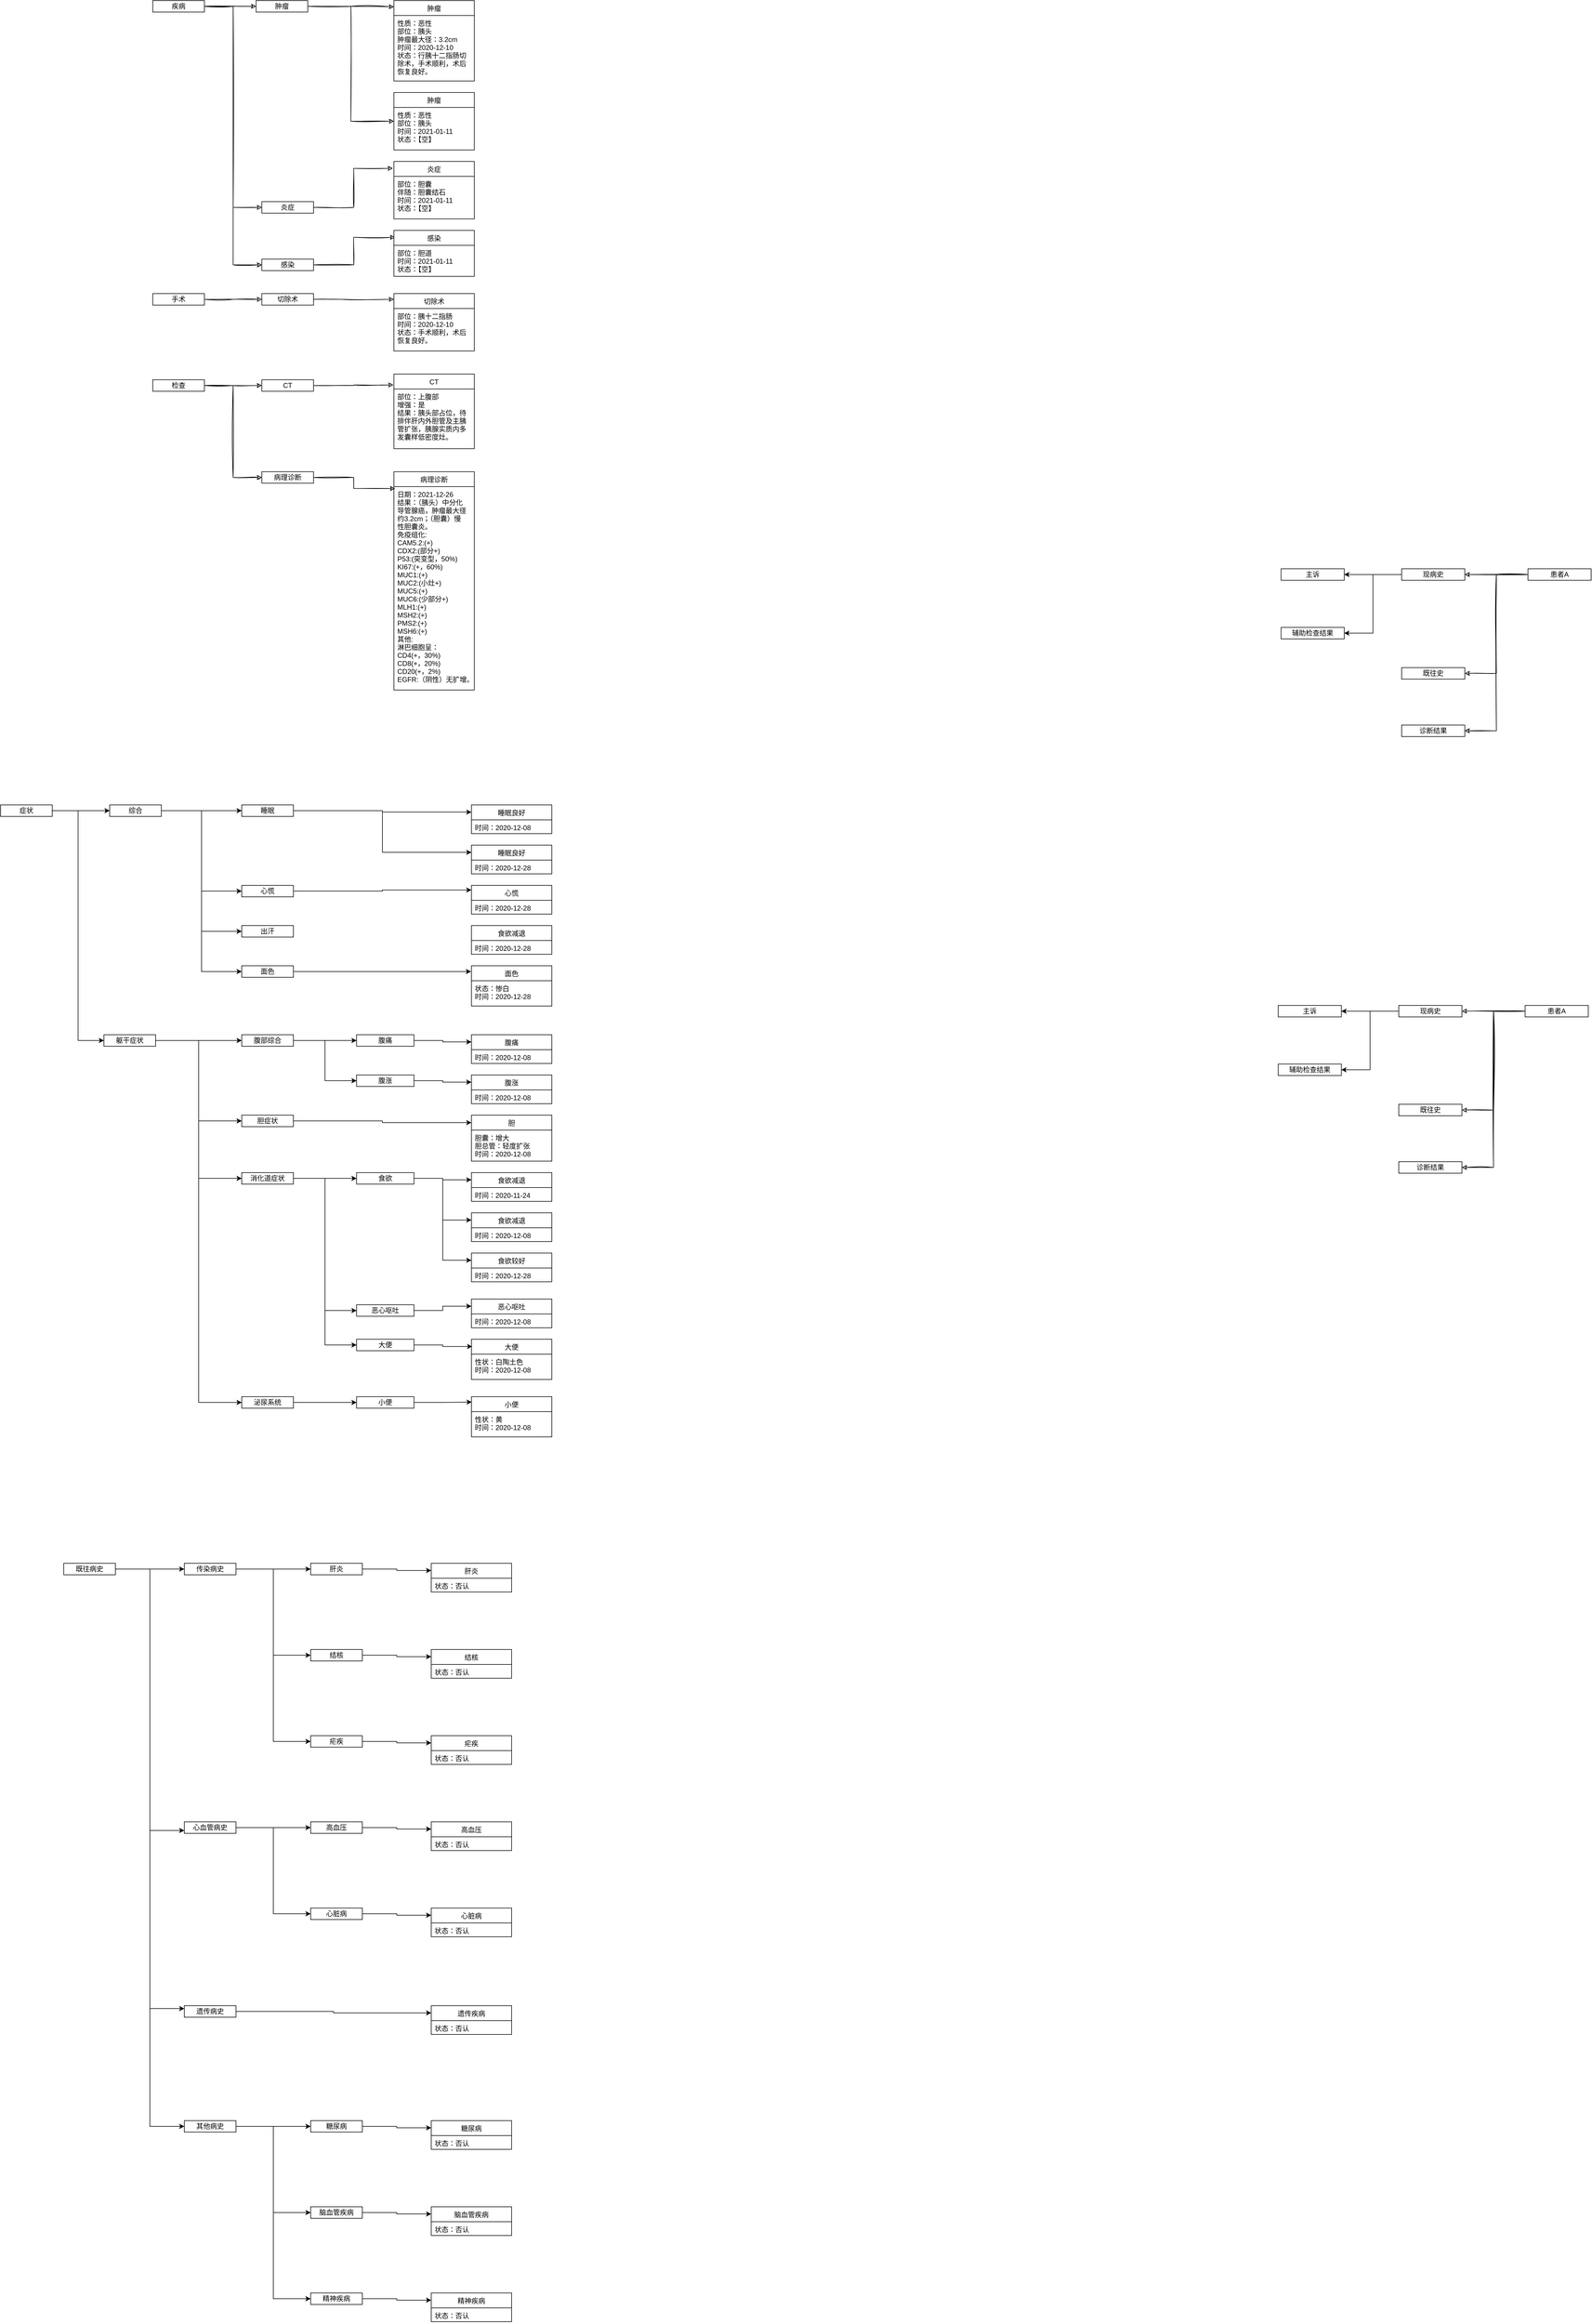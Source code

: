 <mxfile version="15.3.7" type="github">
  <diagram id="rdcxbeQPXJBi-1US10Wj" name="Page-1">
    <mxGraphModel dx="9291" dy="3809" grid="1" gridSize="10" guides="1" tooltips="1" connect="1" arrows="1" fold="1" page="1" pageScale="1" pageWidth="3300" pageHeight="4681" math="0" shadow="0">
      <root>
        <mxCell id="0" />
        <mxCell id="1" parent="0" />
        <mxCell id="RzvoCI_BBaKcWjOHwhh5-71" value="" style="edgeStyle=orthogonalEdgeStyle;rounded=0;sketch=1;orthogonalLoop=1;jettySize=auto;html=1;" parent="1" source="RzvoCI_BBaKcWjOHwhh5-72" target="RzvoCI_BBaKcWjOHwhh5-73" edge="1">
          <mxGeometry relative="1" as="geometry" />
        </mxCell>
        <mxCell id="RzvoCI_BBaKcWjOHwhh5-91" style="edgeStyle=orthogonalEdgeStyle;rounded=0;sketch=1;orthogonalLoop=1;jettySize=auto;html=1;entryX=0;entryY=0.5;entryDx=0;entryDy=0;" parent="1" source="RzvoCI_BBaKcWjOHwhh5-72" target="RzvoCI_BBaKcWjOHwhh5-90" edge="1">
          <mxGeometry relative="1" as="geometry" />
        </mxCell>
        <mxCell id="RzvoCI_BBaKcWjOHwhh5-99" style="edgeStyle=orthogonalEdgeStyle;rounded=0;sketch=1;orthogonalLoop=1;jettySize=auto;html=1;entryX=0;entryY=0.5;entryDx=0;entryDy=0;" parent="1" source="RzvoCI_BBaKcWjOHwhh5-72" target="RzvoCI_BBaKcWjOHwhh5-95" edge="1">
          <mxGeometry relative="1" as="geometry" />
        </mxCell>
        <mxCell id="RzvoCI_BBaKcWjOHwhh5-72" value="疾病" style="rounded=0;whiteSpace=wrap;html=1;" parent="1" vertex="1">
          <mxGeometry x="490" y="300" width="90" height="20" as="geometry" />
        </mxCell>
        <mxCell id="RzvoCI_BBaKcWjOHwhh5-87" style="edgeStyle=orthogonalEdgeStyle;rounded=0;sketch=1;orthogonalLoop=1;jettySize=auto;html=1;entryX=0;entryY=0.5;entryDx=0;entryDy=0;" parent="1" source="RzvoCI_BBaKcWjOHwhh5-73" target="RzvoCI_BBaKcWjOHwhh5-85" edge="1">
          <mxGeometry relative="1" as="geometry" />
        </mxCell>
        <mxCell id="RzvoCI_BBaKcWjOHwhh5-88" style="edgeStyle=orthogonalEdgeStyle;rounded=0;sketch=1;orthogonalLoop=1;jettySize=auto;html=1;entryX=0;entryY=0.077;entryDx=0;entryDy=0;entryPerimeter=0;" parent="1" source="RzvoCI_BBaKcWjOHwhh5-73" target="RzvoCI_BBaKcWjOHwhh5-80" edge="1">
          <mxGeometry relative="1" as="geometry" />
        </mxCell>
        <mxCell id="RzvoCI_BBaKcWjOHwhh5-73" value="肿瘤" style="rounded=0;whiteSpace=wrap;html=1;" parent="1" vertex="1">
          <mxGeometry x="670" y="300" width="90" height="20" as="geometry" />
        </mxCell>
        <mxCell id="RzvoCI_BBaKcWjOHwhh5-80" value="肿瘤" style="swimlane;fontStyle=0;childLayout=stackLayout;horizontal=1;startSize=26;horizontalStack=0;resizeParent=1;resizeParentMax=0;resizeLast=0;collapsible=1;marginBottom=0;" parent="1" vertex="1">
          <mxGeometry x="910" y="300" width="140" height="140" as="geometry">
            <mxRectangle x="500" y="50" width="60" height="26" as="alternateBounds" />
          </mxGeometry>
        </mxCell>
        <mxCell id="RzvoCI_BBaKcWjOHwhh5-83" value="性质：恶性&#xa;部位：胰头&#xa;肿瘤最大径：3.2cm&#xa;时间：2020-12-10&#xa;状态：行胰十二指肠切&#xa;除术，手术顺利，术后&#xa;恢复良好。" style="text;strokeColor=none;fillColor=none;align=left;verticalAlign=top;spacingLeft=4;spacingRight=4;overflow=hidden;rotatable=0;points=[[0,0.5],[1,0.5]];portConstraint=eastwest;" parent="RzvoCI_BBaKcWjOHwhh5-80" vertex="1">
          <mxGeometry y="26" width="140" height="114" as="geometry" />
        </mxCell>
        <mxCell id="RzvoCI_BBaKcWjOHwhh5-85" value="肿瘤" style="swimlane;fontStyle=0;childLayout=stackLayout;horizontal=1;startSize=26;horizontalStack=0;resizeParent=1;resizeParentMax=0;resizeLast=0;collapsible=1;marginBottom=0;" parent="1" vertex="1">
          <mxGeometry x="910" y="460" width="140" height="100" as="geometry">
            <mxRectangle x="500" y="210" width="60" height="26" as="alternateBounds" />
          </mxGeometry>
        </mxCell>
        <mxCell id="RzvoCI_BBaKcWjOHwhh5-86" value="性质：恶性&#xa;部位：胰头&#xa;时间：2021-01-11&#xa;状态：【空】" style="text;strokeColor=none;fillColor=none;align=left;verticalAlign=top;spacingLeft=4;spacingRight=4;overflow=hidden;rotatable=0;points=[[0,0.5],[1,0.5]];portConstraint=eastwest;" parent="RzvoCI_BBaKcWjOHwhh5-85" vertex="1">
          <mxGeometry y="26" width="140" height="74" as="geometry" />
        </mxCell>
        <mxCell id="RzvoCI_BBaKcWjOHwhh5-94" style="edgeStyle=orthogonalEdgeStyle;rounded=0;sketch=1;orthogonalLoop=1;jettySize=auto;html=1;entryX=-0.014;entryY=0.12;entryDx=0;entryDy=0;entryPerimeter=0;" parent="1" source="RzvoCI_BBaKcWjOHwhh5-90" target="RzvoCI_BBaKcWjOHwhh5-92" edge="1">
          <mxGeometry relative="1" as="geometry" />
        </mxCell>
        <mxCell id="RzvoCI_BBaKcWjOHwhh5-90" value="炎症" style="rounded=0;whiteSpace=wrap;html=1;" parent="1" vertex="1">
          <mxGeometry x="680" y="650" width="90" height="20" as="geometry" />
        </mxCell>
        <mxCell id="RzvoCI_BBaKcWjOHwhh5-92" value="炎症" style="swimlane;fontStyle=0;childLayout=stackLayout;horizontal=1;startSize=26;horizontalStack=0;resizeParent=1;resizeParentMax=0;resizeLast=0;collapsible=1;marginBottom=0;" parent="1" vertex="1">
          <mxGeometry x="910" y="580" width="140" height="100" as="geometry">
            <mxRectangle x="500" y="330" width="60" height="26" as="alternateBounds" />
          </mxGeometry>
        </mxCell>
        <mxCell id="RzvoCI_BBaKcWjOHwhh5-93" value="部位：胆囊&#xa;伴随：胆囊结石&#xa;时间：2021-01-11&#xa;状态：【空】" style="text;strokeColor=none;fillColor=none;align=left;verticalAlign=top;spacingLeft=4;spacingRight=4;overflow=hidden;rotatable=0;points=[[0,0.5],[1,0.5]];portConstraint=eastwest;" parent="RzvoCI_BBaKcWjOHwhh5-92" vertex="1">
          <mxGeometry y="26" width="140" height="74" as="geometry" />
        </mxCell>
        <mxCell id="RzvoCI_BBaKcWjOHwhh5-100" style="edgeStyle=orthogonalEdgeStyle;rounded=0;sketch=1;orthogonalLoop=1;jettySize=auto;html=1;entryX=0.014;entryY=0.15;entryDx=0;entryDy=0;entryPerimeter=0;" parent="1" source="RzvoCI_BBaKcWjOHwhh5-95" target="RzvoCI_BBaKcWjOHwhh5-97" edge="1">
          <mxGeometry relative="1" as="geometry" />
        </mxCell>
        <mxCell id="RzvoCI_BBaKcWjOHwhh5-95" value="感染" style="rounded=0;whiteSpace=wrap;html=1;" parent="1" vertex="1">
          <mxGeometry x="680" y="750" width="90" height="20" as="geometry" />
        </mxCell>
        <mxCell id="RzvoCI_BBaKcWjOHwhh5-97" value="感染" style="swimlane;fontStyle=0;childLayout=stackLayout;horizontal=1;startSize=26;horizontalStack=0;resizeParent=1;resizeParentMax=0;resizeLast=0;collapsible=1;marginBottom=0;" parent="1" vertex="1">
          <mxGeometry x="910" y="700" width="140" height="80" as="geometry">
            <mxRectangle x="500" y="450" width="60" height="26" as="alternateBounds" />
          </mxGeometry>
        </mxCell>
        <mxCell id="RzvoCI_BBaKcWjOHwhh5-98" value="部位：胆道&#xa;时间：2021-01-11&#xa;状态：【空】" style="text;strokeColor=none;fillColor=none;align=left;verticalAlign=top;spacingLeft=4;spacingRight=4;overflow=hidden;rotatable=0;points=[[0,0.5],[1,0.5]];portConstraint=eastwest;" parent="RzvoCI_BBaKcWjOHwhh5-97" vertex="1">
          <mxGeometry y="26" width="140" height="54" as="geometry" />
        </mxCell>
        <mxCell id="RzvoCI_BBaKcWjOHwhh5-102" style="edgeStyle=orthogonalEdgeStyle;rounded=0;sketch=1;orthogonalLoop=1;jettySize=auto;html=1;" parent="1" source="RzvoCI_BBaKcWjOHwhh5-101" edge="1">
          <mxGeometry relative="1" as="geometry">
            <mxPoint x="680" y="820" as="targetPoint" />
          </mxGeometry>
        </mxCell>
        <mxCell id="RzvoCI_BBaKcWjOHwhh5-101" value="手术" style="rounded=0;whiteSpace=wrap;html=1;" parent="1" vertex="1">
          <mxGeometry x="490" y="810" width="90" height="20" as="geometry" />
        </mxCell>
        <mxCell id="RzvoCI_BBaKcWjOHwhh5-104" style="edgeStyle=orthogonalEdgeStyle;rounded=0;sketch=1;orthogonalLoop=1;jettySize=auto;html=1;" parent="1" source="RzvoCI_BBaKcWjOHwhh5-103" edge="1">
          <mxGeometry relative="1" as="geometry">
            <mxPoint x="910" y="820" as="targetPoint" />
            <Array as="points">
              <mxPoint x="820" y="820" />
              <mxPoint x="820" y="820" />
            </Array>
          </mxGeometry>
        </mxCell>
        <mxCell id="RzvoCI_BBaKcWjOHwhh5-103" value="切除术" style="rounded=0;whiteSpace=wrap;html=1;" parent="1" vertex="1">
          <mxGeometry x="680" y="810" width="90" height="20" as="geometry" />
        </mxCell>
        <mxCell id="RzvoCI_BBaKcWjOHwhh5-105" value="切除术" style="swimlane;fontStyle=0;childLayout=stackLayout;horizontal=1;startSize=26;horizontalStack=0;resizeParent=1;resizeParentMax=0;resizeLast=0;collapsible=1;marginBottom=0;" parent="1" vertex="1">
          <mxGeometry x="910" y="810" width="140" height="100" as="geometry">
            <mxRectangle x="500" y="560" width="60" height="26" as="alternateBounds" />
          </mxGeometry>
        </mxCell>
        <mxCell id="RzvoCI_BBaKcWjOHwhh5-106" value="部位：胰十二指肠&#xa;时间：2020-12-10&#xa;状态：手术顺利，术后&#xa;恢复良好。" style="text;strokeColor=none;fillColor=none;align=left;verticalAlign=top;spacingLeft=4;spacingRight=4;overflow=hidden;rotatable=0;points=[[0,0.5],[1,0.5]];portConstraint=eastwest;" parent="RzvoCI_BBaKcWjOHwhh5-105" vertex="1">
          <mxGeometry y="26" width="140" height="74" as="geometry" />
        </mxCell>
        <mxCell id="RzvoCI_BBaKcWjOHwhh5-108" style="edgeStyle=orthogonalEdgeStyle;rounded=0;sketch=1;orthogonalLoop=1;jettySize=auto;html=1;" parent="1" source="RzvoCI_BBaKcWjOHwhh5-107" edge="1">
          <mxGeometry relative="1" as="geometry">
            <mxPoint x="680" y="970" as="targetPoint" />
          </mxGeometry>
        </mxCell>
        <mxCell id="RzvoCI_BBaKcWjOHwhh5-119" style="edgeStyle=orthogonalEdgeStyle;rounded=0;sketch=1;orthogonalLoop=1;jettySize=auto;html=1;entryX=0;entryY=0.5;entryDx=0;entryDy=0;" parent="1" source="RzvoCI_BBaKcWjOHwhh5-107" target="RzvoCI_BBaKcWjOHwhh5-117" edge="1">
          <mxGeometry relative="1" as="geometry" />
        </mxCell>
        <mxCell id="RzvoCI_BBaKcWjOHwhh5-107" value="检查" style="rounded=0;whiteSpace=wrap;html=1;" parent="1" vertex="1">
          <mxGeometry x="490" y="960" width="90" height="20" as="geometry" />
        </mxCell>
        <mxCell id="RzvoCI_BBaKcWjOHwhh5-112" style="edgeStyle=orthogonalEdgeStyle;rounded=0;sketch=1;orthogonalLoop=1;jettySize=auto;html=1;entryX=-0.007;entryY=0.146;entryDx=0;entryDy=0;entryPerimeter=0;" parent="1" source="RzvoCI_BBaKcWjOHwhh5-109" target="RzvoCI_BBaKcWjOHwhh5-110" edge="1">
          <mxGeometry relative="1" as="geometry" />
        </mxCell>
        <mxCell id="RzvoCI_BBaKcWjOHwhh5-109" value="CT" style="rounded=0;whiteSpace=wrap;html=1;" parent="1" vertex="1">
          <mxGeometry x="680" y="960" width="90" height="20" as="geometry" />
        </mxCell>
        <mxCell id="RzvoCI_BBaKcWjOHwhh5-110" value="CT" style="swimlane;fontStyle=0;childLayout=stackLayout;horizontal=1;startSize=26;horizontalStack=0;resizeParent=1;resizeParentMax=0;resizeLast=0;collapsible=1;marginBottom=0;" parent="1" vertex="1">
          <mxGeometry x="910" y="950" width="140" height="130" as="geometry">
            <mxRectangle x="500" y="700" width="60" height="26" as="alternateBounds" />
          </mxGeometry>
        </mxCell>
        <mxCell id="RzvoCI_BBaKcWjOHwhh5-111" value="部位：上腹部&#xa;增强：是&#xa;结果：胰头部占位，待&#xa;排伴肝内外胆管及主胰&#xa;管扩张，胰腺实质内多&#xa;发囊样低密度灶。" style="text;strokeColor=none;fillColor=none;align=left;verticalAlign=top;spacingLeft=4;spacingRight=4;overflow=hidden;rotatable=0;points=[[0,0.5],[1,0.5]];portConstraint=eastwest;" parent="RzvoCI_BBaKcWjOHwhh5-110" vertex="1">
          <mxGeometry y="26" width="140" height="104" as="geometry" />
        </mxCell>
        <mxCell id="RzvoCI_BBaKcWjOHwhh5-115" value="病理诊断" style="swimlane;fontStyle=0;childLayout=stackLayout;horizontal=1;startSize=26;horizontalStack=0;resizeParent=1;resizeParentMax=0;resizeLast=0;collapsible=1;marginBottom=0;" parent="1" vertex="1">
          <mxGeometry x="910" y="1120" width="140" height="380" as="geometry">
            <mxRectangle x="500" y="870" width="60" height="26" as="alternateBounds" />
          </mxGeometry>
        </mxCell>
        <mxCell id="RzvoCI_BBaKcWjOHwhh5-116" value="日期：2021-12-26&#xa;结果：（胰头）中分化&#xa;导管腺癌，肿瘤最大径&#xa;约3.2cm；（胆囊）慢&#xa;性胆囊炎。&#xa;免疫组化:&#xa;CAM5.2:(+)&#xa;CDX2:(部分+)&#xa;P53:(突变型，50%)&#xa;KI67:(+，60%)&#xa;MUC1:(+)&#xa;MUC2:(小灶+)&#xa;MUC5:(+)&#xa;MUC6:(少部分+)&#xa;MLH1:(+)&#xa;MSH2:(+)&#xa;PMS2:(+)&#xa;MSH6:(+)&#xa;其他:&#xa;淋巴细胞呈：&#xa;CD4(+，30%)&#xa;CD8(+，20%)&#xa;CD20(+，2%)&#xa;EGFR:（阴性）无扩增。" style="text;strokeColor=none;fillColor=none;align=left;verticalAlign=top;spacingLeft=4;spacingRight=4;overflow=hidden;rotatable=0;points=[[0,0.5],[1,0.5]];portConstraint=eastwest;" parent="RzvoCI_BBaKcWjOHwhh5-115" vertex="1">
          <mxGeometry y="26" width="140" height="354" as="geometry" />
        </mxCell>
        <mxCell id="RzvoCI_BBaKcWjOHwhh5-118" style="edgeStyle=orthogonalEdgeStyle;rounded=0;sketch=1;orthogonalLoop=1;jettySize=auto;html=1;entryX=0.014;entryY=0.077;entryDx=0;entryDy=0;entryPerimeter=0;" parent="1" source="RzvoCI_BBaKcWjOHwhh5-117" target="RzvoCI_BBaKcWjOHwhh5-115" edge="1">
          <mxGeometry relative="1" as="geometry" />
        </mxCell>
        <mxCell id="RzvoCI_BBaKcWjOHwhh5-117" value="病理诊断" style="rounded=0;whiteSpace=wrap;html=1;" parent="1" vertex="1">
          <mxGeometry x="680" y="1120" width="90" height="20" as="geometry" />
        </mxCell>
        <mxCell id="RzvoCI_BBaKcWjOHwhh5-136" style="edgeStyle=orthogonalEdgeStyle;rounded=0;sketch=1;orthogonalLoop=1;jettySize=auto;html=1;entryX=1;entryY=0.5;entryDx=0;entryDy=0;" parent="1" source="RzvoCI_BBaKcWjOHwhh5-131" target="RzvoCI_BBaKcWjOHwhh5-132" edge="1">
          <mxGeometry relative="1" as="geometry" />
        </mxCell>
        <mxCell id="RzvoCI_BBaKcWjOHwhh5-137" style="edgeStyle=orthogonalEdgeStyle;rounded=0;sketch=1;orthogonalLoop=1;jettySize=auto;html=1;entryX=1;entryY=0.5;entryDx=0;entryDy=0;" parent="1" source="RzvoCI_BBaKcWjOHwhh5-131" target="RzvoCI_BBaKcWjOHwhh5-133" edge="1">
          <mxGeometry relative="1" as="geometry" />
        </mxCell>
        <mxCell id="RzvoCI_BBaKcWjOHwhh5-154" style="edgeStyle=orthogonalEdgeStyle;rounded=0;sketch=1;orthogonalLoop=1;jettySize=auto;html=1;entryX=1;entryY=0.5;entryDx=0;entryDy=0;" parent="1" source="RzvoCI_BBaKcWjOHwhh5-131" target="RzvoCI_BBaKcWjOHwhh5-153" edge="1">
          <mxGeometry relative="1" as="geometry" />
        </mxCell>
        <mxCell id="RzvoCI_BBaKcWjOHwhh5-131" value="患者A" style="rounded=0;whiteSpace=wrap;html=1;" parent="1" vertex="1">
          <mxGeometry x="2885" y="1289" width="110" height="20" as="geometry" />
        </mxCell>
        <mxCell id="ZXJBw4mrfqloIPGzwTQ9-58" style="edgeStyle=orthogonalEdgeStyle;rounded=0;orthogonalLoop=1;jettySize=auto;html=1;entryX=1;entryY=0.5;entryDx=0;entryDy=0;" edge="1" parent="1" source="RzvoCI_BBaKcWjOHwhh5-132" target="RzvoCI_BBaKcWjOHwhh5-134">
          <mxGeometry relative="1" as="geometry" />
        </mxCell>
        <mxCell id="ZXJBw4mrfqloIPGzwTQ9-62" style="edgeStyle=orthogonalEdgeStyle;rounded=0;orthogonalLoop=1;jettySize=auto;html=1;entryX=1;entryY=0.5;entryDx=0;entryDy=0;" edge="1" parent="1" source="RzvoCI_BBaKcWjOHwhh5-132" target="ZXJBw4mrfqloIPGzwTQ9-61">
          <mxGeometry relative="1" as="geometry" />
        </mxCell>
        <mxCell id="RzvoCI_BBaKcWjOHwhh5-132" value="现病史" style="rounded=0;whiteSpace=wrap;html=1;" parent="1" vertex="1">
          <mxGeometry x="2665" y="1289" width="110" height="20" as="geometry" />
        </mxCell>
        <mxCell id="RzvoCI_BBaKcWjOHwhh5-133" value="既往史" style="rounded=0;whiteSpace=wrap;html=1;" parent="1" vertex="1">
          <mxGeometry x="2665" y="1461" width="110" height="20" as="geometry" />
        </mxCell>
        <mxCell id="RzvoCI_BBaKcWjOHwhh5-134" value="主诉" style="rounded=0;whiteSpace=wrap;html=1;" parent="1" vertex="1">
          <mxGeometry x="2455" y="1289" width="110" height="20" as="geometry" />
        </mxCell>
        <mxCell id="RzvoCI_BBaKcWjOHwhh5-153" value="诊断结果" style="rounded=0;whiteSpace=wrap;html=1;" parent="1" vertex="1">
          <mxGeometry x="2665" y="1561" width="110" height="20" as="geometry" />
        </mxCell>
        <mxCell id="CaC39GcU_LWytFDW4f8w-45" style="edgeStyle=orthogonalEdgeStyle;rounded=0;orthogonalLoop=1;jettySize=auto;html=1;entryX=0;entryY=0.5;entryDx=0;entryDy=0;" parent="1" source="CaC39GcU_LWytFDW4f8w-3" target="CaC39GcU_LWytFDW4f8w-44" edge="1">
          <mxGeometry relative="1" as="geometry" />
        </mxCell>
        <mxCell id="ZXJBw4mrfqloIPGzwTQ9-129" style="edgeStyle=orthogonalEdgeStyle;rounded=0;orthogonalLoop=1;jettySize=auto;html=1;entryX=0;entryY=0.5;entryDx=0;entryDy=0;" edge="1" parent="1" source="CaC39GcU_LWytFDW4f8w-3" target="ZXJBw4mrfqloIPGzwTQ9-102">
          <mxGeometry relative="1" as="geometry" />
        </mxCell>
        <mxCell id="CaC39GcU_LWytFDW4f8w-3" value="症状" style="rounded=0;whiteSpace=wrap;html=1;" parent="1" vertex="1">
          <mxGeometry x="225" y="1700" width="90" height="20" as="geometry" />
        </mxCell>
        <mxCell id="CaC39GcU_LWytFDW4f8w-29" style="edgeStyle=orthogonalEdgeStyle;rounded=0;orthogonalLoop=1;jettySize=auto;html=1;entryX=0;entryY=0.5;entryDx=0;entryDy=0;" parent="1" source="CaC39GcU_LWytFDW4f8w-5" target="CaC39GcU_LWytFDW4f8w-28" edge="1">
          <mxGeometry relative="1" as="geometry" />
        </mxCell>
        <mxCell id="CaC39GcU_LWytFDW4f8w-5" value="泌尿系统" style="rounded=0;whiteSpace=wrap;html=1;" parent="1" vertex="1">
          <mxGeometry x="645" y="2730" width="90" height="20" as="geometry" />
        </mxCell>
        <mxCell id="CaC39GcU_LWytFDW4f8w-34" value="" style="edgeStyle=orthogonalEdgeStyle;rounded=0;orthogonalLoop=1;jettySize=auto;html=1;" parent="1" source="CaC39GcU_LWytFDW4f8w-11" target="CaC39GcU_LWytFDW4f8w-33" edge="1">
          <mxGeometry relative="1" as="geometry" />
        </mxCell>
        <mxCell id="CaC39GcU_LWytFDW4f8w-36" style="edgeStyle=orthogonalEdgeStyle;rounded=0;orthogonalLoop=1;jettySize=auto;html=1;entryX=0;entryY=0.5;entryDx=0;entryDy=0;" parent="1" source="CaC39GcU_LWytFDW4f8w-11" target="CaC39GcU_LWytFDW4f8w-35" edge="1">
          <mxGeometry relative="1" as="geometry" />
        </mxCell>
        <mxCell id="CaC39GcU_LWytFDW4f8w-11" value="腹部综合" style="rounded=0;whiteSpace=wrap;html=1;" parent="1" vertex="1">
          <mxGeometry x="645" y="2100" width="90" height="20" as="geometry" />
        </mxCell>
        <mxCell id="CaC39GcU_LWytFDW4f8w-20" value="小便" style="swimlane;fontStyle=0;childLayout=stackLayout;horizontal=1;startSize=26;horizontalStack=0;resizeParent=1;resizeParentMax=0;resizeLast=0;collapsible=1;marginBottom=0;" parent="1" vertex="1">
          <mxGeometry x="1045" y="2730" width="140" height="70" as="geometry">
            <mxRectangle x="500" y="1340" width="60" height="26" as="alternateBounds" />
          </mxGeometry>
        </mxCell>
        <mxCell id="CaC39GcU_LWytFDW4f8w-21" value="性状：黄&#xa;时间：2020-12-08 " style="text;strokeColor=none;fillColor=none;align=left;verticalAlign=top;spacingLeft=4;spacingRight=4;overflow=hidden;rotatable=0;points=[[0,0.5],[1,0.5]];portConstraint=eastwest;" parent="CaC39GcU_LWytFDW4f8w-20" vertex="1">
          <mxGeometry y="26" width="140" height="44" as="geometry" />
        </mxCell>
        <mxCell id="CaC39GcU_LWytFDW4f8w-22" value="大便" style="swimlane;fontStyle=0;childLayout=stackLayout;horizontal=1;startSize=26;horizontalStack=0;resizeParent=1;resizeParentMax=0;resizeLast=0;collapsible=1;marginBottom=0;" parent="1" vertex="1">
          <mxGeometry x="1045" y="2630" width="140" height="70" as="geometry">
            <mxRectangle x="500" y="1340" width="60" height="26" as="alternateBounds" />
          </mxGeometry>
        </mxCell>
        <mxCell id="CaC39GcU_LWytFDW4f8w-23" value="性状：白陶土色&#xa;时间：2020-12-08 " style="text;strokeColor=none;fillColor=none;align=left;verticalAlign=top;spacingLeft=4;spacingRight=4;overflow=hidden;rotatable=0;points=[[0,0.5],[1,0.5]];portConstraint=eastwest;" parent="CaC39GcU_LWytFDW4f8w-22" vertex="1">
          <mxGeometry y="26" width="140" height="44" as="geometry" />
        </mxCell>
        <mxCell id="CaC39GcU_LWytFDW4f8w-31" style="edgeStyle=orthogonalEdgeStyle;rounded=0;orthogonalLoop=1;jettySize=auto;html=1;entryX=0.01;entryY=0.18;entryDx=0;entryDy=0;entryPerimeter=0;" parent="1" source="CaC39GcU_LWytFDW4f8w-25" target="CaC39GcU_LWytFDW4f8w-22" edge="1">
          <mxGeometry relative="1" as="geometry" />
        </mxCell>
        <mxCell id="CaC39GcU_LWytFDW4f8w-25" value="大便" style="whiteSpace=wrap;html=1;rounded=0;" parent="1" vertex="1">
          <mxGeometry x="845" y="2630" width="100" height="20" as="geometry" />
        </mxCell>
        <mxCell id="CaC39GcU_LWytFDW4f8w-32" style="edgeStyle=orthogonalEdgeStyle;rounded=0;orthogonalLoop=1;jettySize=auto;html=1;entryX=0.004;entryY=0.133;entryDx=0;entryDy=0;entryPerimeter=0;" parent="1" source="CaC39GcU_LWytFDW4f8w-28" target="CaC39GcU_LWytFDW4f8w-20" edge="1">
          <mxGeometry relative="1" as="geometry" />
        </mxCell>
        <mxCell id="CaC39GcU_LWytFDW4f8w-28" value="小便" style="whiteSpace=wrap;html=1;rounded=0;" parent="1" vertex="1">
          <mxGeometry x="845" y="2730" width="100" height="20" as="geometry" />
        </mxCell>
        <mxCell id="CaC39GcU_LWytFDW4f8w-42" style="edgeStyle=orthogonalEdgeStyle;rounded=0;orthogonalLoop=1;jettySize=auto;html=1;entryX=0;entryY=0.25;entryDx=0;entryDy=0;" parent="1" source="CaC39GcU_LWytFDW4f8w-33" target="CaC39GcU_LWytFDW4f8w-37" edge="1">
          <mxGeometry relative="1" as="geometry" />
        </mxCell>
        <mxCell id="CaC39GcU_LWytFDW4f8w-33" value="腹痛" style="whiteSpace=wrap;html=1;rounded=0;" parent="1" vertex="1">
          <mxGeometry x="845" y="2100" width="100" height="20" as="geometry" />
        </mxCell>
        <mxCell id="CaC39GcU_LWytFDW4f8w-43" style="edgeStyle=orthogonalEdgeStyle;rounded=0;orthogonalLoop=1;jettySize=auto;html=1;entryX=0;entryY=0.25;entryDx=0;entryDy=0;" parent="1" source="CaC39GcU_LWytFDW4f8w-35" target="CaC39GcU_LWytFDW4f8w-40" edge="1">
          <mxGeometry relative="1" as="geometry" />
        </mxCell>
        <mxCell id="CaC39GcU_LWytFDW4f8w-35" value="腹涨" style="whiteSpace=wrap;html=1;rounded=0;" parent="1" vertex="1">
          <mxGeometry x="845" y="2170" width="100" height="20" as="geometry" />
        </mxCell>
        <mxCell id="CaC39GcU_LWytFDW4f8w-37" value="腹痛" style="swimlane;fontStyle=0;childLayout=stackLayout;horizontal=1;startSize=26;horizontalStack=0;resizeParent=1;resizeParentMax=0;resizeLast=0;collapsible=1;marginBottom=0;" parent="1" vertex="1">
          <mxGeometry x="1045" y="2100" width="140" height="50" as="geometry">
            <mxRectangle x="500" y="1340" width="60" height="26" as="alternateBounds" />
          </mxGeometry>
        </mxCell>
        <mxCell id="CaC39GcU_LWytFDW4f8w-38" value="时间：2020-12-08 " style="text;strokeColor=none;fillColor=none;align=left;verticalAlign=top;spacingLeft=4;spacingRight=4;overflow=hidden;rotatable=0;points=[[0,0.5],[1,0.5]];portConstraint=eastwest;" parent="CaC39GcU_LWytFDW4f8w-37" vertex="1">
          <mxGeometry y="26" width="140" height="24" as="geometry" />
        </mxCell>
        <mxCell id="CaC39GcU_LWytFDW4f8w-40" value="腹涨" style="swimlane;fontStyle=0;childLayout=stackLayout;horizontal=1;startSize=26;horizontalStack=0;resizeParent=1;resizeParentMax=0;resizeLast=0;collapsible=1;marginBottom=0;" parent="1" vertex="1">
          <mxGeometry x="1045" y="2170" width="140" height="50" as="geometry">
            <mxRectangle x="500" y="1340" width="60" height="26" as="alternateBounds" />
          </mxGeometry>
        </mxCell>
        <mxCell id="CaC39GcU_LWytFDW4f8w-41" value="时间：2020-12-08 " style="text;strokeColor=none;fillColor=none;align=left;verticalAlign=top;spacingLeft=4;spacingRight=4;overflow=hidden;rotatable=0;points=[[0,0.5],[1,0.5]];portConstraint=eastwest;" parent="CaC39GcU_LWytFDW4f8w-40" vertex="1">
          <mxGeometry y="26" width="140" height="24" as="geometry" />
        </mxCell>
        <mxCell id="CaC39GcU_LWytFDW4f8w-46" style="edgeStyle=orthogonalEdgeStyle;rounded=0;orthogonalLoop=1;jettySize=auto;html=1;" parent="1" source="CaC39GcU_LWytFDW4f8w-44" target="CaC39GcU_LWytFDW4f8w-11" edge="1">
          <mxGeometry relative="1" as="geometry" />
        </mxCell>
        <mxCell id="CaC39GcU_LWytFDW4f8w-48" style="edgeStyle=orthogonalEdgeStyle;rounded=0;orthogonalLoop=1;jettySize=auto;html=1;entryX=0;entryY=0.5;entryDx=0;entryDy=0;" parent="1" source="CaC39GcU_LWytFDW4f8w-44" target="CaC39GcU_LWytFDW4f8w-47" edge="1">
          <mxGeometry relative="1" as="geometry" />
        </mxCell>
        <mxCell id="CaC39GcU_LWytFDW4f8w-59" style="edgeStyle=orthogonalEdgeStyle;rounded=0;orthogonalLoop=1;jettySize=auto;html=1;entryX=0;entryY=0.5;entryDx=0;entryDy=0;" parent="1" source="CaC39GcU_LWytFDW4f8w-44" target="CaC39GcU_LWytFDW4f8w-54" edge="1">
          <mxGeometry relative="1" as="geometry" />
        </mxCell>
        <mxCell id="ZXJBw4mrfqloIPGzwTQ9-76" style="edgeStyle=orthogonalEdgeStyle;rounded=0;orthogonalLoop=1;jettySize=auto;html=1;entryX=0;entryY=0.5;entryDx=0;entryDy=0;" edge="1" parent="1" source="CaC39GcU_LWytFDW4f8w-44" target="CaC39GcU_LWytFDW4f8w-5">
          <mxGeometry relative="1" as="geometry" />
        </mxCell>
        <mxCell id="CaC39GcU_LWytFDW4f8w-44" value="躯干症状" style="rounded=0;whiteSpace=wrap;html=1;" parent="1" vertex="1">
          <mxGeometry x="405" y="2100" width="90" height="20" as="geometry" />
        </mxCell>
        <mxCell id="CaC39GcU_LWytFDW4f8w-53" style="edgeStyle=orthogonalEdgeStyle;rounded=0;orthogonalLoop=1;jettySize=auto;html=1;entryX=0;entryY=0.162;entryDx=0;entryDy=0;entryPerimeter=0;" parent="1" source="CaC39GcU_LWytFDW4f8w-47" target="CaC39GcU_LWytFDW4f8w-51" edge="1">
          <mxGeometry relative="1" as="geometry" />
        </mxCell>
        <mxCell id="CaC39GcU_LWytFDW4f8w-47" value="胆症状" style="rounded=0;whiteSpace=wrap;html=1;" parent="1" vertex="1">
          <mxGeometry x="645" y="2240" width="90" height="20" as="geometry" />
        </mxCell>
        <mxCell id="CaC39GcU_LWytFDW4f8w-51" value="胆" style="swimlane;fontStyle=0;childLayout=stackLayout;horizontal=1;startSize=26;horizontalStack=0;resizeParent=1;resizeParentMax=0;resizeLast=0;collapsible=1;marginBottom=0;" parent="1" vertex="1">
          <mxGeometry x="1045" y="2240" width="140" height="80" as="geometry">
            <mxRectangle x="500" y="1340" width="60" height="26" as="alternateBounds" />
          </mxGeometry>
        </mxCell>
        <mxCell id="CaC39GcU_LWytFDW4f8w-52" value="胆囊：增大&#xa;胆总管：轻度扩张&#xa;时间：2020-12-08 " style="text;strokeColor=none;fillColor=none;align=left;verticalAlign=top;spacingLeft=4;spacingRight=4;overflow=hidden;rotatable=0;points=[[0,0.5],[1,0.5]];portConstraint=eastwest;" parent="CaC39GcU_LWytFDW4f8w-51" vertex="1">
          <mxGeometry y="26" width="140" height="54" as="geometry" />
        </mxCell>
        <mxCell id="CaC39GcU_LWytFDW4f8w-60" style="edgeStyle=orthogonalEdgeStyle;rounded=0;orthogonalLoop=1;jettySize=auto;html=1;entryX=0;entryY=0.5;entryDx=0;entryDy=0;" parent="1" source="CaC39GcU_LWytFDW4f8w-54" target="CaC39GcU_LWytFDW4f8w-56" edge="1">
          <mxGeometry relative="1" as="geometry" />
        </mxCell>
        <mxCell id="CaC39GcU_LWytFDW4f8w-65" style="edgeStyle=orthogonalEdgeStyle;rounded=0;orthogonalLoop=1;jettySize=auto;html=1;entryX=0;entryY=0.5;entryDx=0;entryDy=0;" parent="1" source="CaC39GcU_LWytFDW4f8w-54" target="CaC39GcU_LWytFDW4f8w-62" edge="1">
          <mxGeometry relative="1" as="geometry" />
        </mxCell>
        <mxCell id="ZXJBw4mrfqloIPGzwTQ9-75" style="edgeStyle=orthogonalEdgeStyle;rounded=0;orthogonalLoop=1;jettySize=auto;html=1;entryX=0;entryY=0.5;entryDx=0;entryDy=0;" edge="1" parent="1" source="CaC39GcU_LWytFDW4f8w-54" target="CaC39GcU_LWytFDW4f8w-25">
          <mxGeometry relative="1" as="geometry" />
        </mxCell>
        <mxCell id="CaC39GcU_LWytFDW4f8w-54" value="消化道症状" style="rounded=0;whiteSpace=wrap;html=1;" parent="1" vertex="1">
          <mxGeometry x="645" y="2340" width="90" height="20" as="geometry" />
        </mxCell>
        <mxCell id="CaC39GcU_LWytFDW4f8w-55" style="edgeStyle=orthogonalEdgeStyle;rounded=0;orthogonalLoop=1;jettySize=auto;html=1;entryX=0;entryY=0.25;entryDx=0;entryDy=0;" parent="1" source="CaC39GcU_LWytFDW4f8w-56" target="CaC39GcU_LWytFDW4f8w-57" edge="1">
          <mxGeometry relative="1" as="geometry" />
        </mxCell>
        <mxCell id="CaC39GcU_LWytFDW4f8w-69" style="edgeStyle=orthogonalEdgeStyle;rounded=0;orthogonalLoop=1;jettySize=auto;html=1;entryX=0;entryY=0.25;entryDx=0;entryDy=0;" parent="1" source="CaC39GcU_LWytFDW4f8w-56" target="CaC39GcU_LWytFDW4f8w-66" edge="1">
          <mxGeometry relative="1" as="geometry" />
        </mxCell>
        <mxCell id="ZXJBw4mrfqloIPGzwTQ9-124" style="edgeStyle=orthogonalEdgeStyle;rounded=0;orthogonalLoop=1;jettySize=auto;html=1;entryX=0;entryY=0.25;entryDx=0;entryDy=0;" edge="1" parent="1" source="CaC39GcU_LWytFDW4f8w-56" target="ZXJBw4mrfqloIPGzwTQ9-122">
          <mxGeometry relative="1" as="geometry" />
        </mxCell>
        <mxCell id="CaC39GcU_LWytFDW4f8w-56" value="食欲" style="whiteSpace=wrap;html=1;rounded=0;" parent="1" vertex="1">
          <mxGeometry x="845" y="2340" width="100" height="20" as="geometry" />
        </mxCell>
        <mxCell id="CaC39GcU_LWytFDW4f8w-57" value="食欲减退" style="swimlane;fontStyle=0;childLayout=stackLayout;horizontal=1;startSize=26;horizontalStack=0;resizeParent=1;resizeParentMax=0;resizeLast=0;collapsible=1;marginBottom=0;" parent="1" vertex="1">
          <mxGeometry x="1045" y="2410" width="140" height="50" as="geometry">
            <mxRectangle x="500" y="1340" width="60" height="26" as="alternateBounds" />
          </mxGeometry>
        </mxCell>
        <mxCell id="CaC39GcU_LWytFDW4f8w-58" value="时间：2020-12-08 " style="text;strokeColor=none;fillColor=none;align=left;verticalAlign=top;spacingLeft=4;spacingRight=4;overflow=hidden;rotatable=0;points=[[0,0.5],[1,0.5]];portConstraint=eastwest;" parent="CaC39GcU_LWytFDW4f8w-57" vertex="1">
          <mxGeometry y="26" width="140" height="24" as="geometry" />
        </mxCell>
        <mxCell id="CaC39GcU_LWytFDW4f8w-61" style="edgeStyle=orthogonalEdgeStyle;rounded=0;orthogonalLoop=1;jettySize=auto;html=1;entryX=0;entryY=0.25;entryDx=0;entryDy=0;" parent="1" source="CaC39GcU_LWytFDW4f8w-62" target="CaC39GcU_LWytFDW4f8w-63" edge="1">
          <mxGeometry relative="1" as="geometry" />
        </mxCell>
        <mxCell id="CaC39GcU_LWytFDW4f8w-62" value="恶心呕吐" style="whiteSpace=wrap;html=1;rounded=0;" parent="1" vertex="1">
          <mxGeometry x="845" y="2570" width="100" height="20" as="geometry" />
        </mxCell>
        <mxCell id="CaC39GcU_LWytFDW4f8w-63" value="恶心呕吐" style="swimlane;fontStyle=0;childLayout=stackLayout;horizontal=1;startSize=26;horizontalStack=0;resizeParent=1;resizeParentMax=0;resizeLast=0;collapsible=1;marginBottom=0;" parent="1" vertex="1">
          <mxGeometry x="1045" y="2560" width="140" height="50" as="geometry">
            <mxRectangle x="500" y="1340" width="60" height="26" as="alternateBounds" />
          </mxGeometry>
        </mxCell>
        <mxCell id="CaC39GcU_LWytFDW4f8w-64" value="时间：2020-12-08 " style="text;strokeColor=none;fillColor=none;align=left;verticalAlign=top;spacingLeft=4;spacingRight=4;overflow=hidden;rotatable=0;points=[[0,0.5],[1,0.5]];portConstraint=eastwest;" parent="CaC39GcU_LWytFDW4f8w-63" vertex="1">
          <mxGeometry y="26" width="140" height="24" as="geometry" />
        </mxCell>
        <mxCell id="CaC39GcU_LWytFDW4f8w-66" value="食欲减退" style="swimlane;fontStyle=0;childLayout=stackLayout;horizontal=1;startSize=26;horizontalStack=0;resizeParent=1;resizeParentMax=0;resizeLast=0;collapsible=1;marginBottom=0;" parent="1" vertex="1">
          <mxGeometry x="1045" y="2340" width="140" height="50" as="geometry">
            <mxRectangle x="500" y="1340" width="60" height="26" as="alternateBounds" />
          </mxGeometry>
        </mxCell>
        <mxCell id="CaC39GcU_LWytFDW4f8w-67" value="时间：2020-11-24 " style="text;strokeColor=none;fillColor=none;align=left;verticalAlign=top;spacingLeft=4;spacingRight=4;overflow=hidden;rotatable=0;points=[[0,0.5],[1,0.5]];portConstraint=eastwest;" parent="CaC39GcU_LWytFDW4f8w-66" vertex="1">
          <mxGeometry y="26" width="140" height="24" as="geometry" />
        </mxCell>
        <mxCell id="ZXJBw4mrfqloIPGzwTQ9-3" value="" style="edgeStyle=orthogonalEdgeStyle;rounded=0;orthogonalLoop=1;jettySize=auto;html=1;" edge="1" parent="1" source="ZXJBw4mrfqloIPGzwTQ9-1" target="ZXJBw4mrfqloIPGzwTQ9-2">
          <mxGeometry relative="1" as="geometry" />
        </mxCell>
        <mxCell id="ZXJBw4mrfqloIPGzwTQ9-55" style="edgeStyle=orthogonalEdgeStyle;rounded=0;orthogonalLoop=1;jettySize=auto;html=1;entryX=0;entryY=0.75;entryDx=0;entryDy=0;" edge="1" parent="1" source="ZXJBw4mrfqloIPGzwTQ9-1" target="ZXJBw4mrfqloIPGzwTQ9-4">
          <mxGeometry relative="1" as="geometry" />
        </mxCell>
        <mxCell id="ZXJBw4mrfqloIPGzwTQ9-56" style="edgeStyle=orthogonalEdgeStyle;rounded=0;orthogonalLoop=1;jettySize=auto;html=1;entryX=0;entryY=0.25;entryDx=0;entryDy=0;" edge="1" parent="1" source="ZXJBw4mrfqloIPGzwTQ9-1" target="ZXJBw4mrfqloIPGzwTQ9-5">
          <mxGeometry relative="1" as="geometry" />
        </mxCell>
        <mxCell id="ZXJBw4mrfqloIPGzwTQ9-57" style="edgeStyle=orthogonalEdgeStyle;rounded=0;orthogonalLoop=1;jettySize=auto;html=1;entryX=0;entryY=0.5;entryDx=0;entryDy=0;" edge="1" parent="1" source="ZXJBw4mrfqloIPGzwTQ9-1" target="ZXJBw4mrfqloIPGzwTQ9-6">
          <mxGeometry relative="1" as="geometry" />
        </mxCell>
        <mxCell id="ZXJBw4mrfqloIPGzwTQ9-1" value="既往病史" style="rounded=0;whiteSpace=wrap;html=1;" vertex="1" parent="1">
          <mxGeometry x="335" y="3020" width="90" height="20" as="geometry" />
        </mxCell>
        <mxCell id="ZXJBw4mrfqloIPGzwTQ9-11" style="edgeStyle=orthogonalEdgeStyle;rounded=0;orthogonalLoop=1;jettySize=auto;html=1;entryX=0;entryY=0.5;entryDx=0;entryDy=0;" edge="1" parent="1" source="ZXJBw4mrfqloIPGzwTQ9-2" target="ZXJBw4mrfqloIPGzwTQ9-8">
          <mxGeometry relative="1" as="geometry" />
        </mxCell>
        <mxCell id="ZXJBw4mrfqloIPGzwTQ9-12" style="edgeStyle=orthogonalEdgeStyle;rounded=0;orthogonalLoop=1;jettySize=auto;html=1;entryX=0;entryY=0.5;entryDx=0;entryDy=0;" edge="1" parent="1" source="ZXJBw4mrfqloIPGzwTQ9-2" target="ZXJBw4mrfqloIPGzwTQ9-9">
          <mxGeometry relative="1" as="geometry" />
        </mxCell>
        <mxCell id="ZXJBw4mrfqloIPGzwTQ9-13" style="edgeStyle=orthogonalEdgeStyle;rounded=0;orthogonalLoop=1;jettySize=auto;html=1;entryX=0;entryY=0.5;entryDx=0;entryDy=0;" edge="1" parent="1" source="ZXJBw4mrfqloIPGzwTQ9-2" target="ZXJBw4mrfqloIPGzwTQ9-10">
          <mxGeometry relative="1" as="geometry" />
        </mxCell>
        <mxCell id="ZXJBw4mrfqloIPGzwTQ9-2" value="传染病史" style="whiteSpace=wrap;html=1;rounded=0;" vertex="1" parent="1">
          <mxGeometry x="545" y="3020" width="90" height="20" as="geometry" />
        </mxCell>
        <mxCell id="ZXJBw4mrfqloIPGzwTQ9-33" style="edgeStyle=orthogonalEdgeStyle;rounded=0;orthogonalLoop=1;jettySize=auto;html=1;" edge="1" parent="1" source="ZXJBw4mrfqloIPGzwTQ9-4" target="ZXJBw4mrfqloIPGzwTQ9-26">
          <mxGeometry relative="1" as="geometry" />
        </mxCell>
        <mxCell id="ZXJBw4mrfqloIPGzwTQ9-34" style="edgeStyle=orthogonalEdgeStyle;rounded=0;orthogonalLoop=1;jettySize=auto;html=1;entryX=0;entryY=0.5;entryDx=0;entryDy=0;" edge="1" parent="1" source="ZXJBw4mrfqloIPGzwTQ9-4" target="ZXJBw4mrfqloIPGzwTQ9-28">
          <mxGeometry relative="1" as="geometry" />
        </mxCell>
        <mxCell id="ZXJBw4mrfqloIPGzwTQ9-4" value="心血管病史" style="whiteSpace=wrap;html=1;rounded=0;" vertex="1" parent="1">
          <mxGeometry x="545" y="3470" width="90" height="20" as="geometry" />
        </mxCell>
        <mxCell id="ZXJBw4mrfqloIPGzwTQ9-38" style="edgeStyle=orthogonalEdgeStyle;rounded=0;orthogonalLoop=1;jettySize=auto;html=1;entryX=0;entryY=0.25;entryDx=0;entryDy=0;" edge="1" parent="1" source="ZXJBw4mrfqloIPGzwTQ9-5" target="ZXJBw4mrfqloIPGzwTQ9-36">
          <mxGeometry relative="1" as="geometry" />
        </mxCell>
        <mxCell id="ZXJBw4mrfqloIPGzwTQ9-5" value="遗传病史" style="whiteSpace=wrap;html=1;rounded=0;" vertex="1" parent="1">
          <mxGeometry x="545" y="3790" width="90" height="20" as="geometry" />
        </mxCell>
        <mxCell id="ZXJBw4mrfqloIPGzwTQ9-52" style="edgeStyle=orthogonalEdgeStyle;rounded=0;orthogonalLoop=1;jettySize=auto;html=1;entryX=0;entryY=0.5;entryDx=0;entryDy=0;" edge="1" parent="1" source="ZXJBw4mrfqloIPGzwTQ9-6" target="ZXJBw4mrfqloIPGzwTQ9-41">
          <mxGeometry relative="1" as="geometry" />
        </mxCell>
        <mxCell id="ZXJBw4mrfqloIPGzwTQ9-53" style="edgeStyle=orthogonalEdgeStyle;rounded=0;orthogonalLoop=1;jettySize=auto;html=1;entryX=0;entryY=0.5;entryDx=0;entryDy=0;" edge="1" parent="1" source="ZXJBw4mrfqloIPGzwTQ9-6" target="ZXJBw4mrfqloIPGzwTQ9-43">
          <mxGeometry relative="1" as="geometry" />
        </mxCell>
        <mxCell id="ZXJBw4mrfqloIPGzwTQ9-54" style="edgeStyle=orthogonalEdgeStyle;rounded=0;orthogonalLoop=1;jettySize=auto;html=1;entryX=0;entryY=0.5;entryDx=0;entryDy=0;" edge="1" parent="1" source="ZXJBw4mrfqloIPGzwTQ9-6" target="ZXJBw4mrfqloIPGzwTQ9-45">
          <mxGeometry relative="1" as="geometry" />
        </mxCell>
        <mxCell id="ZXJBw4mrfqloIPGzwTQ9-6" value="其他病史" style="whiteSpace=wrap;html=1;rounded=0;" vertex="1" parent="1">
          <mxGeometry x="545" y="3990" width="90" height="20" as="geometry" />
        </mxCell>
        <mxCell id="ZXJBw4mrfqloIPGzwTQ9-20" style="edgeStyle=orthogonalEdgeStyle;rounded=0;orthogonalLoop=1;jettySize=auto;html=1;entryX=0;entryY=0.25;entryDx=0;entryDy=0;" edge="1" parent="1" source="ZXJBw4mrfqloIPGzwTQ9-8" target="ZXJBw4mrfqloIPGzwTQ9-14">
          <mxGeometry relative="1" as="geometry" />
        </mxCell>
        <mxCell id="ZXJBw4mrfqloIPGzwTQ9-8" value="肝炎" style="whiteSpace=wrap;html=1;rounded=0;" vertex="1" parent="1">
          <mxGeometry x="765" y="3020" width="90" height="20" as="geometry" />
        </mxCell>
        <mxCell id="ZXJBw4mrfqloIPGzwTQ9-21" style="edgeStyle=orthogonalEdgeStyle;rounded=0;orthogonalLoop=1;jettySize=auto;html=1;entryX=0;entryY=0.25;entryDx=0;entryDy=0;" edge="1" parent="1" source="ZXJBw4mrfqloIPGzwTQ9-9" target="ZXJBw4mrfqloIPGzwTQ9-16">
          <mxGeometry relative="1" as="geometry" />
        </mxCell>
        <mxCell id="ZXJBw4mrfqloIPGzwTQ9-9" value="结核" style="whiteSpace=wrap;html=1;rounded=0;" vertex="1" parent="1">
          <mxGeometry x="765" y="3170" width="90" height="20" as="geometry" />
        </mxCell>
        <mxCell id="ZXJBw4mrfqloIPGzwTQ9-22" style="edgeStyle=orthogonalEdgeStyle;rounded=0;orthogonalLoop=1;jettySize=auto;html=1;entryX=0;entryY=0.25;entryDx=0;entryDy=0;" edge="1" parent="1" source="ZXJBw4mrfqloIPGzwTQ9-10" target="ZXJBw4mrfqloIPGzwTQ9-18">
          <mxGeometry relative="1" as="geometry" />
        </mxCell>
        <mxCell id="ZXJBw4mrfqloIPGzwTQ9-10" value="疟疾" style="whiteSpace=wrap;html=1;rounded=0;" vertex="1" parent="1">
          <mxGeometry x="765" y="3320" width="90" height="20" as="geometry" />
        </mxCell>
        <mxCell id="ZXJBw4mrfqloIPGzwTQ9-14" value="肝炎" style="swimlane;fontStyle=0;childLayout=stackLayout;horizontal=1;startSize=26;horizontalStack=0;resizeParent=1;resizeParentMax=0;resizeLast=0;collapsible=1;marginBottom=0;" vertex="1" parent="1">
          <mxGeometry x="975" y="3020" width="140" height="50" as="geometry">
            <mxRectangle x="500" y="1340" width="60" height="26" as="alternateBounds" />
          </mxGeometry>
        </mxCell>
        <mxCell id="ZXJBw4mrfqloIPGzwTQ9-15" value="状态：否认" style="text;strokeColor=none;fillColor=none;align=left;verticalAlign=top;spacingLeft=4;spacingRight=4;overflow=hidden;rotatable=0;points=[[0,0.5],[1,0.5]];portConstraint=eastwest;" vertex="1" parent="ZXJBw4mrfqloIPGzwTQ9-14">
          <mxGeometry y="26" width="140" height="24" as="geometry" />
        </mxCell>
        <mxCell id="ZXJBw4mrfqloIPGzwTQ9-16" value="结核" style="swimlane;fontStyle=0;childLayout=stackLayout;horizontal=1;startSize=26;horizontalStack=0;resizeParent=1;resizeParentMax=0;resizeLast=0;collapsible=1;marginBottom=0;" vertex="1" parent="1">
          <mxGeometry x="975" y="3170" width="140" height="50" as="geometry">
            <mxRectangle x="500" y="1340" width="60" height="26" as="alternateBounds" />
          </mxGeometry>
        </mxCell>
        <mxCell id="ZXJBw4mrfqloIPGzwTQ9-17" value="状态：否认" style="text;strokeColor=none;fillColor=none;align=left;verticalAlign=top;spacingLeft=4;spacingRight=4;overflow=hidden;rotatable=0;points=[[0,0.5],[1,0.5]];portConstraint=eastwest;" vertex="1" parent="ZXJBw4mrfqloIPGzwTQ9-16">
          <mxGeometry y="26" width="140" height="24" as="geometry" />
        </mxCell>
        <mxCell id="ZXJBw4mrfqloIPGzwTQ9-18" value="疟疾" style="swimlane;fontStyle=0;childLayout=stackLayout;horizontal=1;startSize=26;horizontalStack=0;resizeParent=1;resizeParentMax=0;resizeLast=0;collapsible=1;marginBottom=0;" vertex="1" parent="1">
          <mxGeometry x="975" y="3320" width="140" height="50" as="geometry">
            <mxRectangle x="500" y="1340" width="60" height="26" as="alternateBounds" />
          </mxGeometry>
        </mxCell>
        <mxCell id="ZXJBw4mrfqloIPGzwTQ9-19" value="状态：否认" style="text;strokeColor=none;fillColor=none;align=left;verticalAlign=top;spacingLeft=4;spacingRight=4;overflow=hidden;rotatable=0;points=[[0,0.5],[1,0.5]];portConstraint=eastwest;" vertex="1" parent="ZXJBw4mrfqloIPGzwTQ9-18">
          <mxGeometry y="26" width="140" height="24" as="geometry" />
        </mxCell>
        <mxCell id="ZXJBw4mrfqloIPGzwTQ9-25" style="edgeStyle=orthogonalEdgeStyle;rounded=0;orthogonalLoop=1;jettySize=auto;html=1;entryX=0;entryY=0.25;entryDx=0;entryDy=0;" edge="1" parent="1" source="ZXJBw4mrfqloIPGzwTQ9-26" target="ZXJBw4mrfqloIPGzwTQ9-29">
          <mxGeometry relative="1" as="geometry" />
        </mxCell>
        <mxCell id="ZXJBw4mrfqloIPGzwTQ9-26" value="高血压" style="whiteSpace=wrap;html=1;rounded=0;" vertex="1" parent="1">
          <mxGeometry x="765" y="3470" width="90" height="20" as="geometry" />
        </mxCell>
        <mxCell id="ZXJBw4mrfqloIPGzwTQ9-27" style="edgeStyle=orthogonalEdgeStyle;rounded=0;orthogonalLoop=1;jettySize=auto;html=1;entryX=0;entryY=0.25;entryDx=0;entryDy=0;" edge="1" parent="1" source="ZXJBw4mrfqloIPGzwTQ9-28" target="ZXJBw4mrfqloIPGzwTQ9-31">
          <mxGeometry relative="1" as="geometry" />
        </mxCell>
        <mxCell id="ZXJBw4mrfqloIPGzwTQ9-28" value="心脏病" style="whiteSpace=wrap;html=1;rounded=0;" vertex="1" parent="1">
          <mxGeometry x="765" y="3620" width="90" height="20" as="geometry" />
        </mxCell>
        <mxCell id="ZXJBw4mrfqloIPGzwTQ9-29" value="高血压" style="swimlane;fontStyle=0;childLayout=stackLayout;horizontal=1;startSize=26;horizontalStack=0;resizeParent=1;resizeParentMax=0;resizeLast=0;collapsible=1;marginBottom=0;" vertex="1" parent="1">
          <mxGeometry x="975" y="3470" width="140" height="50" as="geometry">
            <mxRectangle x="500" y="1340" width="60" height="26" as="alternateBounds" />
          </mxGeometry>
        </mxCell>
        <mxCell id="ZXJBw4mrfqloIPGzwTQ9-30" value="状态：否认" style="text;strokeColor=none;fillColor=none;align=left;verticalAlign=top;spacingLeft=4;spacingRight=4;overflow=hidden;rotatable=0;points=[[0,0.5],[1,0.5]];portConstraint=eastwest;" vertex="1" parent="ZXJBw4mrfqloIPGzwTQ9-29">
          <mxGeometry y="26" width="140" height="24" as="geometry" />
        </mxCell>
        <mxCell id="ZXJBw4mrfqloIPGzwTQ9-31" value="心脏病" style="swimlane;fontStyle=0;childLayout=stackLayout;horizontal=1;startSize=26;horizontalStack=0;resizeParent=1;resizeParentMax=0;resizeLast=0;collapsible=1;marginBottom=0;" vertex="1" parent="1">
          <mxGeometry x="975" y="3620" width="140" height="50" as="geometry">
            <mxRectangle x="500" y="1340" width="60" height="26" as="alternateBounds" />
          </mxGeometry>
        </mxCell>
        <mxCell id="ZXJBw4mrfqloIPGzwTQ9-32" value="状态：否认" style="text;strokeColor=none;fillColor=none;align=left;verticalAlign=top;spacingLeft=4;spacingRight=4;overflow=hidden;rotatable=0;points=[[0,0.5],[1,0.5]];portConstraint=eastwest;" vertex="1" parent="ZXJBw4mrfqloIPGzwTQ9-31">
          <mxGeometry y="26" width="140" height="24" as="geometry" />
        </mxCell>
        <mxCell id="ZXJBw4mrfqloIPGzwTQ9-36" value="遗传疾病" style="swimlane;fontStyle=0;childLayout=stackLayout;horizontal=1;startSize=26;horizontalStack=0;resizeParent=1;resizeParentMax=0;resizeLast=0;collapsible=1;marginBottom=0;" vertex="1" parent="1">
          <mxGeometry x="975" y="3790" width="140" height="50" as="geometry">
            <mxRectangle x="500" y="1340" width="60" height="26" as="alternateBounds" />
          </mxGeometry>
        </mxCell>
        <mxCell id="ZXJBw4mrfqloIPGzwTQ9-37" value="状态：否认" style="text;strokeColor=none;fillColor=none;align=left;verticalAlign=top;spacingLeft=4;spacingRight=4;overflow=hidden;rotatable=0;points=[[0,0.5],[1,0.5]];portConstraint=eastwest;" vertex="1" parent="ZXJBw4mrfqloIPGzwTQ9-36">
          <mxGeometry y="26" width="140" height="24" as="geometry" />
        </mxCell>
        <mxCell id="ZXJBw4mrfqloIPGzwTQ9-40" style="edgeStyle=orthogonalEdgeStyle;rounded=0;orthogonalLoop=1;jettySize=auto;html=1;entryX=0;entryY=0.25;entryDx=0;entryDy=0;" edge="1" parent="1" source="ZXJBw4mrfqloIPGzwTQ9-41" target="ZXJBw4mrfqloIPGzwTQ9-46">
          <mxGeometry relative="1" as="geometry" />
        </mxCell>
        <mxCell id="ZXJBw4mrfqloIPGzwTQ9-41" value="糖尿病" style="whiteSpace=wrap;html=1;rounded=0;" vertex="1" parent="1">
          <mxGeometry x="765" y="3990" width="90" height="20" as="geometry" />
        </mxCell>
        <mxCell id="ZXJBw4mrfqloIPGzwTQ9-42" style="edgeStyle=orthogonalEdgeStyle;rounded=0;orthogonalLoop=1;jettySize=auto;html=1;entryX=0;entryY=0.25;entryDx=0;entryDy=0;" edge="1" parent="1" source="ZXJBw4mrfqloIPGzwTQ9-43" target="ZXJBw4mrfqloIPGzwTQ9-48">
          <mxGeometry relative="1" as="geometry" />
        </mxCell>
        <mxCell id="ZXJBw4mrfqloIPGzwTQ9-43" value="脑血管疾病" style="whiteSpace=wrap;html=1;rounded=0;" vertex="1" parent="1">
          <mxGeometry x="765" y="4140" width="90" height="20" as="geometry" />
        </mxCell>
        <mxCell id="ZXJBw4mrfqloIPGzwTQ9-44" style="edgeStyle=orthogonalEdgeStyle;rounded=0;orthogonalLoop=1;jettySize=auto;html=1;entryX=0;entryY=0.25;entryDx=0;entryDy=0;" edge="1" parent="1" source="ZXJBw4mrfqloIPGzwTQ9-45" target="ZXJBw4mrfqloIPGzwTQ9-50">
          <mxGeometry relative="1" as="geometry" />
        </mxCell>
        <mxCell id="ZXJBw4mrfqloIPGzwTQ9-45" value="精神疾病" style="whiteSpace=wrap;html=1;rounded=0;" vertex="1" parent="1">
          <mxGeometry x="765" y="4290" width="90" height="20" as="geometry" />
        </mxCell>
        <mxCell id="ZXJBw4mrfqloIPGzwTQ9-46" value="糖尿病" style="swimlane;fontStyle=0;childLayout=stackLayout;horizontal=1;startSize=26;horizontalStack=0;resizeParent=1;resizeParentMax=0;resizeLast=0;collapsible=1;marginBottom=0;" vertex="1" parent="1">
          <mxGeometry x="975" y="3990" width="140" height="50" as="geometry">
            <mxRectangle x="500" y="1340" width="60" height="26" as="alternateBounds" />
          </mxGeometry>
        </mxCell>
        <mxCell id="ZXJBw4mrfqloIPGzwTQ9-47" value="状态：否认" style="text;strokeColor=none;fillColor=none;align=left;verticalAlign=top;spacingLeft=4;spacingRight=4;overflow=hidden;rotatable=0;points=[[0,0.5],[1,0.5]];portConstraint=eastwest;" vertex="1" parent="ZXJBw4mrfqloIPGzwTQ9-46">
          <mxGeometry y="26" width="140" height="24" as="geometry" />
        </mxCell>
        <mxCell id="ZXJBw4mrfqloIPGzwTQ9-48" value="脑血管疾病" style="swimlane;fontStyle=0;childLayout=stackLayout;horizontal=1;startSize=26;horizontalStack=0;resizeParent=1;resizeParentMax=0;resizeLast=0;collapsible=1;marginBottom=0;" vertex="1" parent="1">
          <mxGeometry x="975" y="4140" width="140" height="50" as="geometry">
            <mxRectangle x="500" y="1340" width="60" height="26" as="alternateBounds" />
          </mxGeometry>
        </mxCell>
        <mxCell id="ZXJBw4mrfqloIPGzwTQ9-49" value="状态：否认" style="text;strokeColor=none;fillColor=none;align=left;verticalAlign=top;spacingLeft=4;spacingRight=4;overflow=hidden;rotatable=0;points=[[0,0.5],[1,0.5]];portConstraint=eastwest;" vertex="1" parent="ZXJBw4mrfqloIPGzwTQ9-48">
          <mxGeometry y="26" width="140" height="24" as="geometry" />
        </mxCell>
        <mxCell id="ZXJBw4mrfqloIPGzwTQ9-50" value="精神疾病" style="swimlane;fontStyle=0;childLayout=stackLayout;horizontal=1;startSize=26;horizontalStack=0;resizeParent=1;resizeParentMax=0;resizeLast=0;collapsible=1;marginBottom=0;" vertex="1" parent="1">
          <mxGeometry x="975" y="4290" width="140" height="50" as="geometry">
            <mxRectangle x="500" y="1340" width="60" height="26" as="alternateBounds" />
          </mxGeometry>
        </mxCell>
        <mxCell id="ZXJBw4mrfqloIPGzwTQ9-51" value="状态：否认" style="text;strokeColor=none;fillColor=none;align=left;verticalAlign=top;spacingLeft=4;spacingRight=4;overflow=hidden;rotatable=0;points=[[0,0.5],[1,0.5]];portConstraint=eastwest;" vertex="1" parent="ZXJBw4mrfqloIPGzwTQ9-50">
          <mxGeometry y="26" width="140" height="24" as="geometry" />
        </mxCell>
        <mxCell id="ZXJBw4mrfqloIPGzwTQ9-61" value="辅助检查结果" style="rounded=0;whiteSpace=wrap;html=1;" vertex="1" parent="1">
          <mxGeometry x="2455" y="1391" width="110" height="20" as="geometry" />
        </mxCell>
        <mxCell id="ZXJBw4mrfqloIPGzwTQ9-63" style="edgeStyle=orthogonalEdgeStyle;rounded=0;sketch=1;orthogonalLoop=1;jettySize=auto;html=1;entryX=1;entryY=0.5;entryDx=0;entryDy=0;" edge="1" parent="1" source="ZXJBw4mrfqloIPGzwTQ9-66" target="ZXJBw4mrfqloIPGzwTQ9-69">
          <mxGeometry relative="1" as="geometry" />
        </mxCell>
        <mxCell id="ZXJBw4mrfqloIPGzwTQ9-64" style="edgeStyle=orthogonalEdgeStyle;rounded=0;sketch=1;orthogonalLoop=1;jettySize=auto;html=1;entryX=1;entryY=0.5;entryDx=0;entryDy=0;" edge="1" parent="1" source="ZXJBw4mrfqloIPGzwTQ9-66" target="ZXJBw4mrfqloIPGzwTQ9-70">
          <mxGeometry relative="1" as="geometry" />
        </mxCell>
        <mxCell id="ZXJBw4mrfqloIPGzwTQ9-65" style="edgeStyle=orthogonalEdgeStyle;rounded=0;sketch=1;orthogonalLoop=1;jettySize=auto;html=1;entryX=1;entryY=0.5;entryDx=0;entryDy=0;" edge="1" parent="1" source="ZXJBw4mrfqloIPGzwTQ9-66" target="ZXJBw4mrfqloIPGzwTQ9-72">
          <mxGeometry relative="1" as="geometry" />
        </mxCell>
        <mxCell id="ZXJBw4mrfqloIPGzwTQ9-66" value="患者A" style="rounded=0;whiteSpace=wrap;html=1;" vertex="1" parent="1">
          <mxGeometry x="2880" y="2049" width="110" height="20" as="geometry" />
        </mxCell>
        <mxCell id="ZXJBw4mrfqloIPGzwTQ9-67" style="edgeStyle=orthogonalEdgeStyle;rounded=0;orthogonalLoop=1;jettySize=auto;html=1;entryX=1;entryY=0.5;entryDx=0;entryDy=0;" edge="1" parent="1" source="ZXJBw4mrfqloIPGzwTQ9-69" target="ZXJBw4mrfqloIPGzwTQ9-71">
          <mxGeometry relative="1" as="geometry" />
        </mxCell>
        <mxCell id="ZXJBw4mrfqloIPGzwTQ9-68" style="edgeStyle=orthogonalEdgeStyle;rounded=0;orthogonalLoop=1;jettySize=auto;html=1;entryX=1;entryY=0.5;entryDx=0;entryDy=0;" edge="1" parent="1" source="ZXJBw4mrfqloIPGzwTQ9-69" target="ZXJBw4mrfqloIPGzwTQ9-73">
          <mxGeometry relative="1" as="geometry" />
        </mxCell>
        <mxCell id="ZXJBw4mrfqloIPGzwTQ9-69" value="现病史" style="rounded=0;whiteSpace=wrap;html=1;" vertex="1" parent="1">
          <mxGeometry x="2660" y="2049" width="110" height="20" as="geometry" />
        </mxCell>
        <mxCell id="ZXJBw4mrfqloIPGzwTQ9-70" value="既往史" style="rounded=0;whiteSpace=wrap;html=1;" vertex="1" parent="1">
          <mxGeometry x="2660" y="2221" width="110" height="20" as="geometry" />
        </mxCell>
        <mxCell id="ZXJBw4mrfqloIPGzwTQ9-71" value="主诉" style="rounded=0;whiteSpace=wrap;html=1;" vertex="1" parent="1">
          <mxGeometry x="2450" y="2049" width="110" height="20" as="geometry" />
        </mxCell>
        <mxCell id="ZXJBw4mrfqloIPGzwTQ9-72" value="诊断结果" style="rounded=0;whiteSpace=wrap;html=1;" vertex="1" parent="1">
          <mxGeometry x="2660" y="2321" width="110" height="20" as="geometry" />
        </mxCell>
        <mxCell id="ZXJBw4mrfqloIPGzwTQ9-73" value="辅助检查结果" style="rounded=0;whiteSpace=wrap;html=1;" vertex="1" parent="1">
          <mxGeometry x="2450" y="2151" width="110" height="20" as="geometry" />
        </mxCell>
        <mxCell id="ZXJBw4mrfqloIPGzwTQ9-128" style="edgeStyle=orthogonalEdgeStyle;rounded=0;orthogonalLoop=1;jettySize=auto;html=1;exitX=1;exitY=0.5;exitDx=0;exitDy=0;entryX=-0.005;entryY=0.143;entryDx=0;entryDy=0;entryPerimeter=0;" edge="1" parent="1" source="ZXJBw4mrfqloIPGzwTQ9-78" target="ZXJBw4mrfqloIPGzwTQ9-84">
          <mxGeometry relative="1" as="geometry" />
        </mxCell>
        <mxCell id="ZXJBw4mrfqloIPGzwTQ9-78" value="面色" style="rounded=0;whiteSpace=wrap;html=1;" vertex="1" parent="1">
          <mxGeometry x="645" y="1980" width="90" height="20" as="geometry" />
        </mxCell>
        <mxCell id="ZXJBw4mrfqloIPGzwTQ9-81" value="睡眠" style="rounded=0;whiteSpace=wrap;html=1;" vertex="1" parent="1">
          <mxGeometry x="645" y="1700" width="90" height="20" as="geometry" />
        </mxCell>
        <mxCell id="ZXJBw4mrfqloIPGzwTQ9-84" value="面色" style="swimlane;fontStyle=0;childLayout=stackLayout;horizontal=1;startSize=26;horizontalStack=0;resizeParent=1;resizeParentMax=0;resizeLast=0;collapsible=1;marginBottom=0;" vertex="1" parent="1">
          <mxGeometry x="1045" y="1980" width="140" height="70" as="geometry">
            <mxRectangle x="500" y="1340" width="60" height="26" as="alternateBounds" />
          </mxGeometry>
        </mxCell>
        <mxCell id="ZXJBw4mrfqloIPGzwTQ9-85" value="状态：惨白&#xa;时间：2020-12-28 " style="text;strokeColor=none;fillColor=none;align=left;verticalAlign=top;spacingLeft=4;spacingRight=4;overflow=hidden;rotatable=0;points=[[0,0.5],[1,0.5]];portConstraint=eastwest;" vertex="1" parent="ZXJBw4mrfqloIPGzwTQ9-84">
          <mxGeometry y="26" width="140" height="44" as="geometry" />
        </mxCell>
        <mxCell id="ZXJBw4mrfqloIPGzwTQ9-90" style="edgeStyle=orthogonalEdgeStyle;rounded=0;orthogonalLoop=1;jettySize=auto;html=1;entryX=0;entryY=0.25;entryDx=0;entryDy=0;exitX=1;exitY=0.5;exitDx=0;exitDy=0;" edge="1" parent="1" source="ZXJBw4mrfqloIPGzwTQ9-81" target="ZXJBw4mrfqloIPGzwTQ9-94">
          <mxGeometry relative="1" as="geometry">
            <mxPoint x="945" y="1710" as="sourcePoint" />
          </mxGeometry>
        </mxCell>
        <mxCell id="ZXJBw4mrfqloIPGzwTQ9-127" style="edgeStyle=orthogonalEdgeStyle;rounded=0;orthogonalLoop=1;jettySize=auto;html=1;entryX=0;entryY=0.25;entryDx=0;entryDy=0;exitX=1;exitY=0.5;exitDx=0;exitDy=0;" edge="1" parent="1" source="ZXJBw4mrfqloIPGzwTQ9-81" target="ZXJBw4mrfqloIPGzwTQ9-125">
          <mxGeometry relative="1" as="geometry">
            <mxPoint x="945" y="1710" as="sourcePoint" />
          </mxGeometry>
        </mxCell>
        <mxCell id="ZXJBw4mrfqloIPGzwTQ9-94" value="睡眠良好" style="swimlane;fontStyle=0;childLayout=stackLayout;horizontal=1;startSize=26;horizontalStack=0;resizeParent=1;resizeParentMax=0;resizeLast=0;collapsible=1;marginBottom=0;" vertex="1" parent="1">
          <mxGeometry x="1045" y="1700" width="140" height="50" as="geometry">
            <mxRectangle x="500" y="1340" width="60" height="26" as="alternateBounds" />
          </mxGeometry>
        </mxCell>
        <mxCell id="ZXJBw4mrfqloIPGzwTQ9-95" value="时间：2020-12-08 " style="text;strokeColor=none;fillColor=none;align=left;verticalAlign=top;spacingLeft=4;spacingRight=4;overflow=hidden;rotatable=0;points=[[0,0.5],[1,0.5]];portConstraint=eastwest;" vertex="1" parent="ZXJBw4mrfqloIPGzwTQ9-94">
          <mxGeometry y="26" width="140" height="24" as="geometry" />
        </mxCell>
        <mxCell id="ZXJBw4mrfqloIPGzwTQ9-98" style="edgeStyle=orthogonalEdgeStyle;rounded=0;orthogonalLoop=1;jettySize=auto;html=1;" edge="1" parent="1" source="ZXJBw4mrfqloIPGzwTQ9-102" target="ZXJBw4mrfqloIPGzwTQ9-81">
          <mxGeometry relative="1" as="geometry" />
        </mxCell>
        <mxCell id="ZXJBw4mrfqloIPGzwTQ9-99" style="edgeStyle=orthogonalEdgeStyle;rounded=0;orthogonalLoop=1;jettySize=auto;html=1;entryX=0;entryY=0.5;entryDx=0;entryDy=0;" edge="1" parent="1" source="ZXJBw4mrfqloIPGzwTQ9-102" target="ZXJBw4mrfqloIPGzwTQ9-104">
          <mxGeometry relative="1" as="geometry" />
        </mxCell>
        <mxCell id="ZXJBw4mrfqloIPGzwTQ9-100" style="edgeStyle=orthogonalEdgeStyle;rounded=0;orthogonalLoop=1;jettySize=auto;html=1;entryX=0;entryY=0.5;entryDx=0;entryDy=0;" edge="1" parent="1" source="ZXJBw4mrfqloIPGzwTQ9-102" target="ZXJBw4mrfqloIPGzwTQ9-110">
          <mxGeometry relative="1" as="geometry" />
        </mxCell>
        <mxCell id="ZXJBw4mrfqloIPGzwTQ9-101" style="edgeStyle=orthogonalEdgeStyle;rounded=0;orthogonalLoop=1;jettySize=auto;html=1;entryX=0;entryY=0.5;entryDx=0;entryDy=0;" edge="1" parent="1" source="ZXJBw4mrfqloIPGzwTQ9-102" target="ZXJBw4mrfqloIPGzwTQ9-78">
          <mxGeometry relative="1" as="geometry" />
        </mxCell>
        <mxCell id="ZXJBw4mrfqloIPGzwTQ9-102" value="综合" style="rounded=0;whiteSpace=wrap;html=1;" vertex="1" parent="1">
          <mxGeometry x="415" y="1700" width="90" height="20" as="geometry" />
        </mxCell>
        <mxCell id="ZXJBw4mrfqloIPGzwTQ9-103" style="edgeStyle=orthogonalEdgeStyle;rounded=0;orthogonalLoop=1;jettySize=auto;html=1;entryX=0;entryY=0.162;entryDx=0;entryDy=0;entryPerimeter=0;" edge="1" parent="1" source="ZXJBw4mrfqloIPGzwTQ9-104" target="ZXJBw4mrfqloIPGzwTQ9-105">
          <mxGeometry relative="1" as="geometry" />
        </mxCell>
        <mxCell id="ZXJBw4mrfqloIPGzwTQ9-104" value="心慌" style="rounded=0;whiteSpace=wrap;html=1;" vertex="1" parent="1">
          <mxGeometry x="645" y="1840" width="90" height="20" as="geometry" />
        </mxCell>
        <mxCell id="ZXJBw4mrfqloIPGzwTQ9-105" value="心慌" style="swimlane;fontStyle=0;childLayout=stackLayout;horizontal=1;startSize=26;horizontalStack=0;resizeParent=1;resizeParentMax=0;resizeLast=0;collapsible=1;marginBottom=0;" vertex="1" parent="1">
          <mxGeometry x="1045" y="1840" width="140" height="50" as="geometry">
            <mxRectangle x="500" y="1340" width="60" height="26" as="alternateBounds" />
          </mxGeometry>
        </mxCell>
        <mxCell id="ZXJBw4mrfqloIPGzwTQ9-106" value="时间：2020-12-28 " style="text;strokeColor=none;fillColor=none;align=left;verticalAlign=top;spacingLeft=4;spacingRight=4;overflow=hidden;rotatable=0;points=[[0,0.5],[1,0.5]];portConstraint=eastwest;" vertex="1" parent="ZXJBw4mrfqloIPGzwTQ9-105">
          <mxGeometry y="26" width="140" height="24" as="geometry" />
        </mxCell>
        <mxCell id="ZXJBw4mrfqloIPGzwTQ9-110" value="出汗" style="rounded=0;whiteSpace=wrap;html=1;" vertex="1" parent="1">
          <mxGeometry x="645" y="1910" width="90" height="20" as="geometry" />
        </mxCell>
        <mxCell id="ZXJBw4mrfqloIPGzwTQ9-120" value="食欲减退" style="swimlane;fontStyle=0;childLayout=stackLayout;horizontal=1;startSize=26;horizontalStack=0;resizeParent=1;resizeParentMax=0;resizeLast=0;collapsible=1;marginBottom=0;" vertex="1" parent="1">
          <mxGeometry x="1045" y="1910" width="140" height="50" as="geometry">
            <mxRectangle x="500" y="1340" width="60" height="26" as="alternateBounds" />
          </mxGeometry>
        </mxCell>
        <mxCell id="ZXJBw4mrfqloIPGzwTQ9-121" value="时间：2020-12-28" style="text;strokeColor=none;fillColor=none;align=left;verticalAlign=top;spacingLeft=4;spacingRight=4;overflow=hidden;rotatable=0;points=[[0,0.5],[1,0.5]];portConstraint=eastwest;" vertex="1" parent="ZXJBw4mrfqloIPGzwTQ9-120">
          <mxGeometry y="26" width="140" height="24" as="geometry" />
        </mxCell>
        <mxCell id="ZXJBw4mrfqloIPGzwTQ9-122" value="食欲较好" style="swimlane;fontStyle=0;childLayout=stackLayout;horizontal=1;startSize=26;horizontalStack=0;resizeParent=1;resizeParentMax=0;resizeLast=0;collapsible=1;marginBottom=0;" vertex="1" parent="1">
          <mxGeometry x="1045" y="2480" width="140" height="50" as="geometry">
            <mxRectangle x="500" y="1340" width="60" height="26" as="alternateBounds" />
          </mxGeometry>
        </mxCell>
        <mxCell id="ZXJBw4mrfqloIPGzwTQ9-123" value="时间：2020-12-28" style="text;strokeColor=none;fillColor=none;align=left;verticalAlign=top;spacingLeft=4;spacingRight=4;overflow=hidden;rotatable=0;points=[[0,0.5],[1,0.5]];portConstraint=eastwest;" vertex="1" parent="ZXJBw4mrfqloIPGzwTQ9-122">
          <mxGeometry y="26" width="140" height="24" as="geometry" />
        </mxCell>
        <mxCell id="ZXJBw4mrfqloIPGzwTQ9-125" value="睡眠良好" style="swimlane;fontStyle=0;childLayout=stackLayout;horizontal=1;startSize=26;horizontalStack=0;resizeParent=1;resizeParentMax=0;resizeLast=0;collapsible=1;marginBottom=0;" vertex="1" parent="1">
          <mxGeometry x="1045" y="1770" width="140" height="50" as="geometry">
            <mxRectangle x="500" y="1340" width="60" height="26" as="alternateBounds" />
          </mxGeometry>
        </mxCell>
        <mxCell id="ZXJBw4mrfqloIPGzwTQ9-126" value="时间：2020-12-28" style="text;strokeColor=none;fillColor=none;align=left;verticalAlign=top;spacingLeft=4;spacingRight=4;overflow=hidden;rotatable=0;points=[[0,0.5],[1,0.5]];portConstraint=eastwest;" vertex="1" parent="ZXJBw4mrfqloIPGzwTQ9-125">
          <mxGeometry y="26" width="140" height="24" as="geometry" />
        </mxCell>
      </root>
    </mxGraphModel>
  </diagram>
</mxfile>
